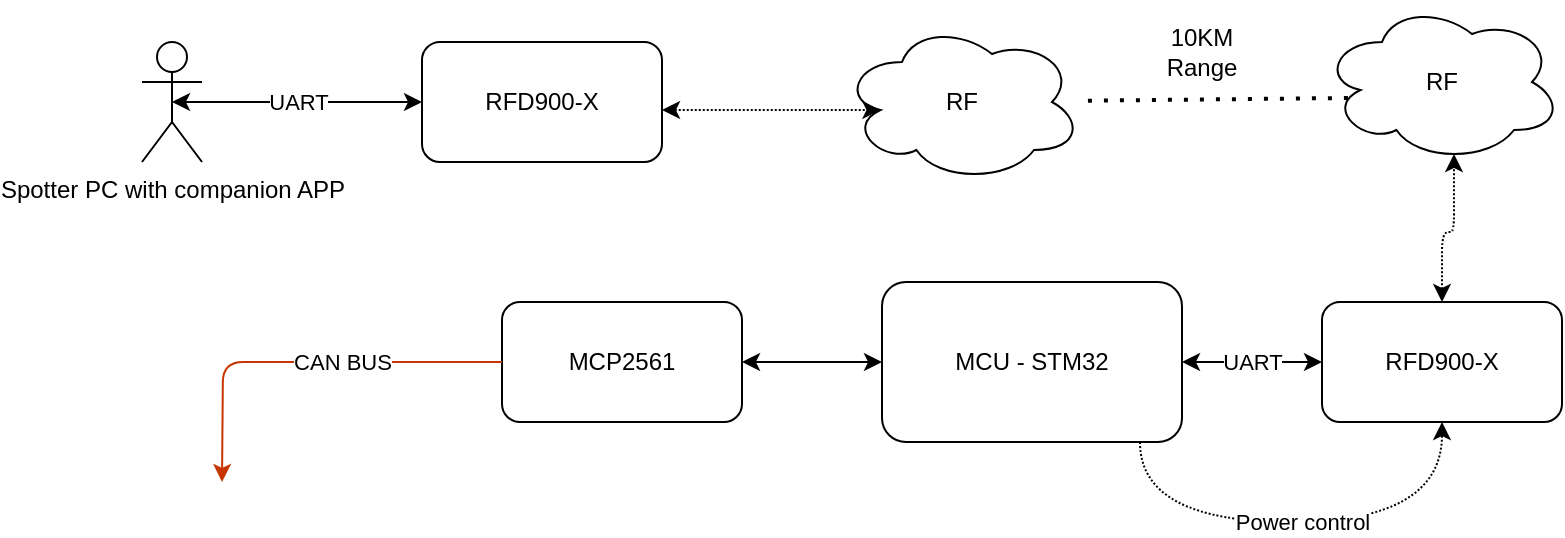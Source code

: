 <mxfile>
    <diagram id="fpb-8Q2g1crYrgCHvczF" name="Page-1">
        <mxGraphModel dx="1126" dy="776" grid="1" gridSize="10" guides="1" tooltips="1" connect="1" arrows="1" fold="1" page="1" pageScale="1" pageWidth="1600" pageHeight="900" math="0" shadow="0">
            <root>
                <mxCell id="0"/>
                <mxCell id="1" parent="0"/>
                <mxCell id="11" value="UART" style="edgeStyle=orthogonalEdgeStyle;html=1;startArrow=classic;startFill=1;" edge="1" parent="1" source="2" target="10">
                    <mxGeometry relative="1" as="geometry"/>
                </mxCell>
                <mxCell id="2" value="MCU - STM32" style="rounded=1;whiteSpace=wrap;html=1;" vertex="1" parent="1">
                    <mxGeometry x="560" y="350" width="150" height="80" as="geometry"/>
                </mxCell>
                <mxCell id="5" style="edgeStyle=none;html=1;entryX=0;entryY=0.5;entryDx=0;entryDy=0;startArrow=classic;startFill=1;" edge="1" parent="1" source="4" target="2">
                    <mxGeometry relative="1" as="geometry"/>
                </mxCell>
                <mxCell id="4" value="MCP2561" style="rounded=1;whiteSpace=wrap;html=1;" vertex="1" parent="1">
                    <mxGeometry x="370" y="360" width="120" height="60" as="geometry"/>
                </mxCell>
                <mxCell id="6" value="" style="endArrow=classic;html=1;exitX=0;exitY=0.5;exitDx=0;exitDy=0;fillColor=#fa6800;strokeColor=#C73500;edgeStyle=orthogonalEdgeStyle;" edge="1" parent="1" source="4">
                    <mxGeometry relative="1" as="geometry">
                        <mxPoint x="520" y="400" as="sourcePoint"/>
                        <mxPoint x="230" y="450" as="targetPoint"/>
                    </mxGeometry>
                </mxCell>
                <mxCell id="7" value="CAN BUS" style="edgeLabel;resizable=0;html=1;align=center;verticalAlign=middle;" connectable="0" vertex="1" parent="6">
                    <mxGeometry relative="1" as="geometry">
                        <mxPoint x="20" as="offset"/>
                    </mxGeometry>
                </mxCell>
                <mxCell id="28" style="edgeStyle=orthogonalEdgeStyle;html=1;startArrow=classic;startFill=1;dashed=1;dashPattern=1 1;entryX=0.55;entryY=0.95;entryDx=0;entryDy=0;entryPerimeter=0;" edge="1" parent="1" source="10" target="26">
                    <mxGeometry relative="1" as="geometry">
                        <mxPoint x="850" y="280" as="targetPoint"/>
                    </mxGeometry>
                </mxCell>
                <mxCell id="10" value="RFD900-X" style="rounded=1;whiteSpace=wrap;html=1;" vertex="1" parent="1">
                    <mxGeometry x="780" y="360" width="120" height="60" as="geometry"/>
                </mxCell>
                <mxCell id="26" value="RF" style="ellipse;shape=cloud;whiteSpace=wrap;html=1;" vertex="1" parent="1">
                    <mxGeometry x="780" y="210" width="120" height="80" as="geometry"/>
                </mxCell>
                <mxCell id="29" value="RF" style="ellipse;shape=cloud;whiteSpace=wrap;html=1;" vertex="1" parent="1">
                    <mxGeometry x="540" y="220" width="120" height="80" as="geometry"/>
                </mxCell>
                <mxCell id="30" value="" style="endArrow=none;dashed=1;html=1;dashPattern=1 3;strokeWidth=2;exitX=0.108;exitY=0.6;exitDx=0;exitDy=0;exitPerimeter=0;" edge="1" parent="1" source="26" target="29">
                    <mxGeometry width="50" height="50" relative="1" as="geometry">
                        <mxPoint x="620" y="320" as="sourcePoint"/>
                        <mxPoint x="670" y="270" as="targetPoint"/>
                    </mxGeometry>
                </mxCell>
                <mxCell id="32" value="10KM Range" style="text;html=1;strokeColor=none;fillColor=none;align=center;verticalAlign=middle;whiteSpace=wrap;rounded=0;" vertex="1" parent="1">
                    <mxGeometry x="690" y="220" width="60" height="30" as="geometry"/>
                </mxCell>
                <mxCell id="35" value="" style="endArrow=classic;startArrow=classic;html=1;dashed=1;dashPattern=1 1;entryX=0.16;entryY=0.55;entryDx=0;entryDy=0;entryPerimeter=0;" edge="1" parent="1" target="29">
                    <mxGeometry width="50" height="50" relative="1" as="geometry">
                        <mxPoint x="450" y="264" as="sourcePoint"/>
                        <mxPoint x="670" y="240" as="targetPoint"/>
                    </mxGeometry>
                </mxCell>
                <mxCell id="46" value="UART" style="edgeStyle=orthogonalEdgeStyle;curved=1;html=1;entryX=0.5;entryY=0.5;entryDx=0;entryDy=0;entryPerimeter=0;startArrow=classic;startFill=1;" edge="1" parent="1" source="37" target="42">
                    <mxGeometry relative="1" as="geometry"/>
                </mxCell>
                <mxCell id="37" value="RFD900-X" style="rounded=1;whiteSpace=wrap;html=1;" vertex="1" parent="1">
                    <mxGeometry x="330" y="230" width="120" height="60" as="geometry"/>
                </mxCell>
                <mxCell id="40" value="" style="endArrow=classic;html=1;dashed=1;dashPattern=1 1;exitX=0.86;exitY=1;exitDx=0;exitDy=0;exitPerimeter=0;entryX=0.5;entryY=1;entryDx=0;entryDy=0;edgeStyle=orthogonalEdgeStyle;curved=1;" edge="1" parent="1" source="2" target="10">
                    <mxGeometry relative="1" as="geometry">
                        <mxPoint x="700" y="470" as="sourcePoint"/>
                        <mxPoint x="800" y="470" as="targetPoint"/>
                        <Array as="points">
                            <mxPoint x="689" y="470"/>
                            <mxPoint x="840" y="470"/>
                        </Array>
                    </mxGeometry>
                </mxCell>
                <mxCell id="41" value="Power control" style="edgeLabel;resizable=0;html=1;align=center;verticalAlign=middle;" connectable="0" vertex="1" parent="40">
                    <mxGeometry relative="1" as="geometry"/>
                </mxCell>
                <mxCell id="42" value="Spotter PC with companion APP" style="shape=umlActor;verticalLabelPosition=bottom;verticalAlign=top;html=1;outlineConnect=0;" vertex="1" parent="1">
                    <mxGeometry x="190" y="230" width="30" height="60" as="geometry"/>
                </mxCell>
            </root>
        </mxGraphModel>
    </diagram>
</mxfile>